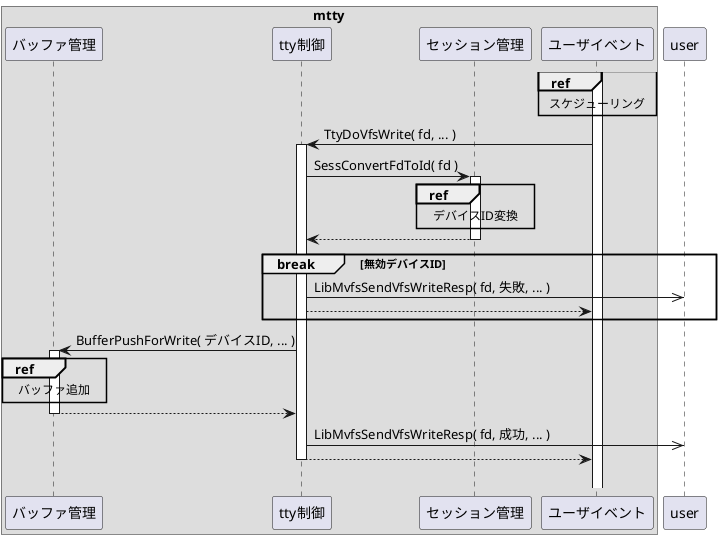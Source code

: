 @startuml

box "mtty"
    participant "バッファ管理"   as buffer
    participant "tty制御"        as tty
    participant "セッション管理" as sess
    participant "ユーザイベント" as uevt
end box

activate uevt

ref over uevt: スケジューリング

tty <- uevt: TtyDoVfsWrite( fd, ... )
activate tty

tty -> sess: SessConvertFdToId( fd )
activate sess
ref over sess: デバイスID変換
tty <-- sess:
deactivate sess

break 無効デバイスID
    tty ->> user: LibMvfsSendVfsWriteResp( fd, 失敗, ... )
    tty --> uevt:
end break

buffer <- tty: BufferPushForWrite( デバイスID, ... )
activate buffer
ref over buffer: バッファ追加
buffer --> tty:
deactivate buffer

tty ->> user: LibMvfsSendVfsWriteResp( fd, 成功, ... )

tty --> uevt:
deactivate tty

||20||

@enduml

